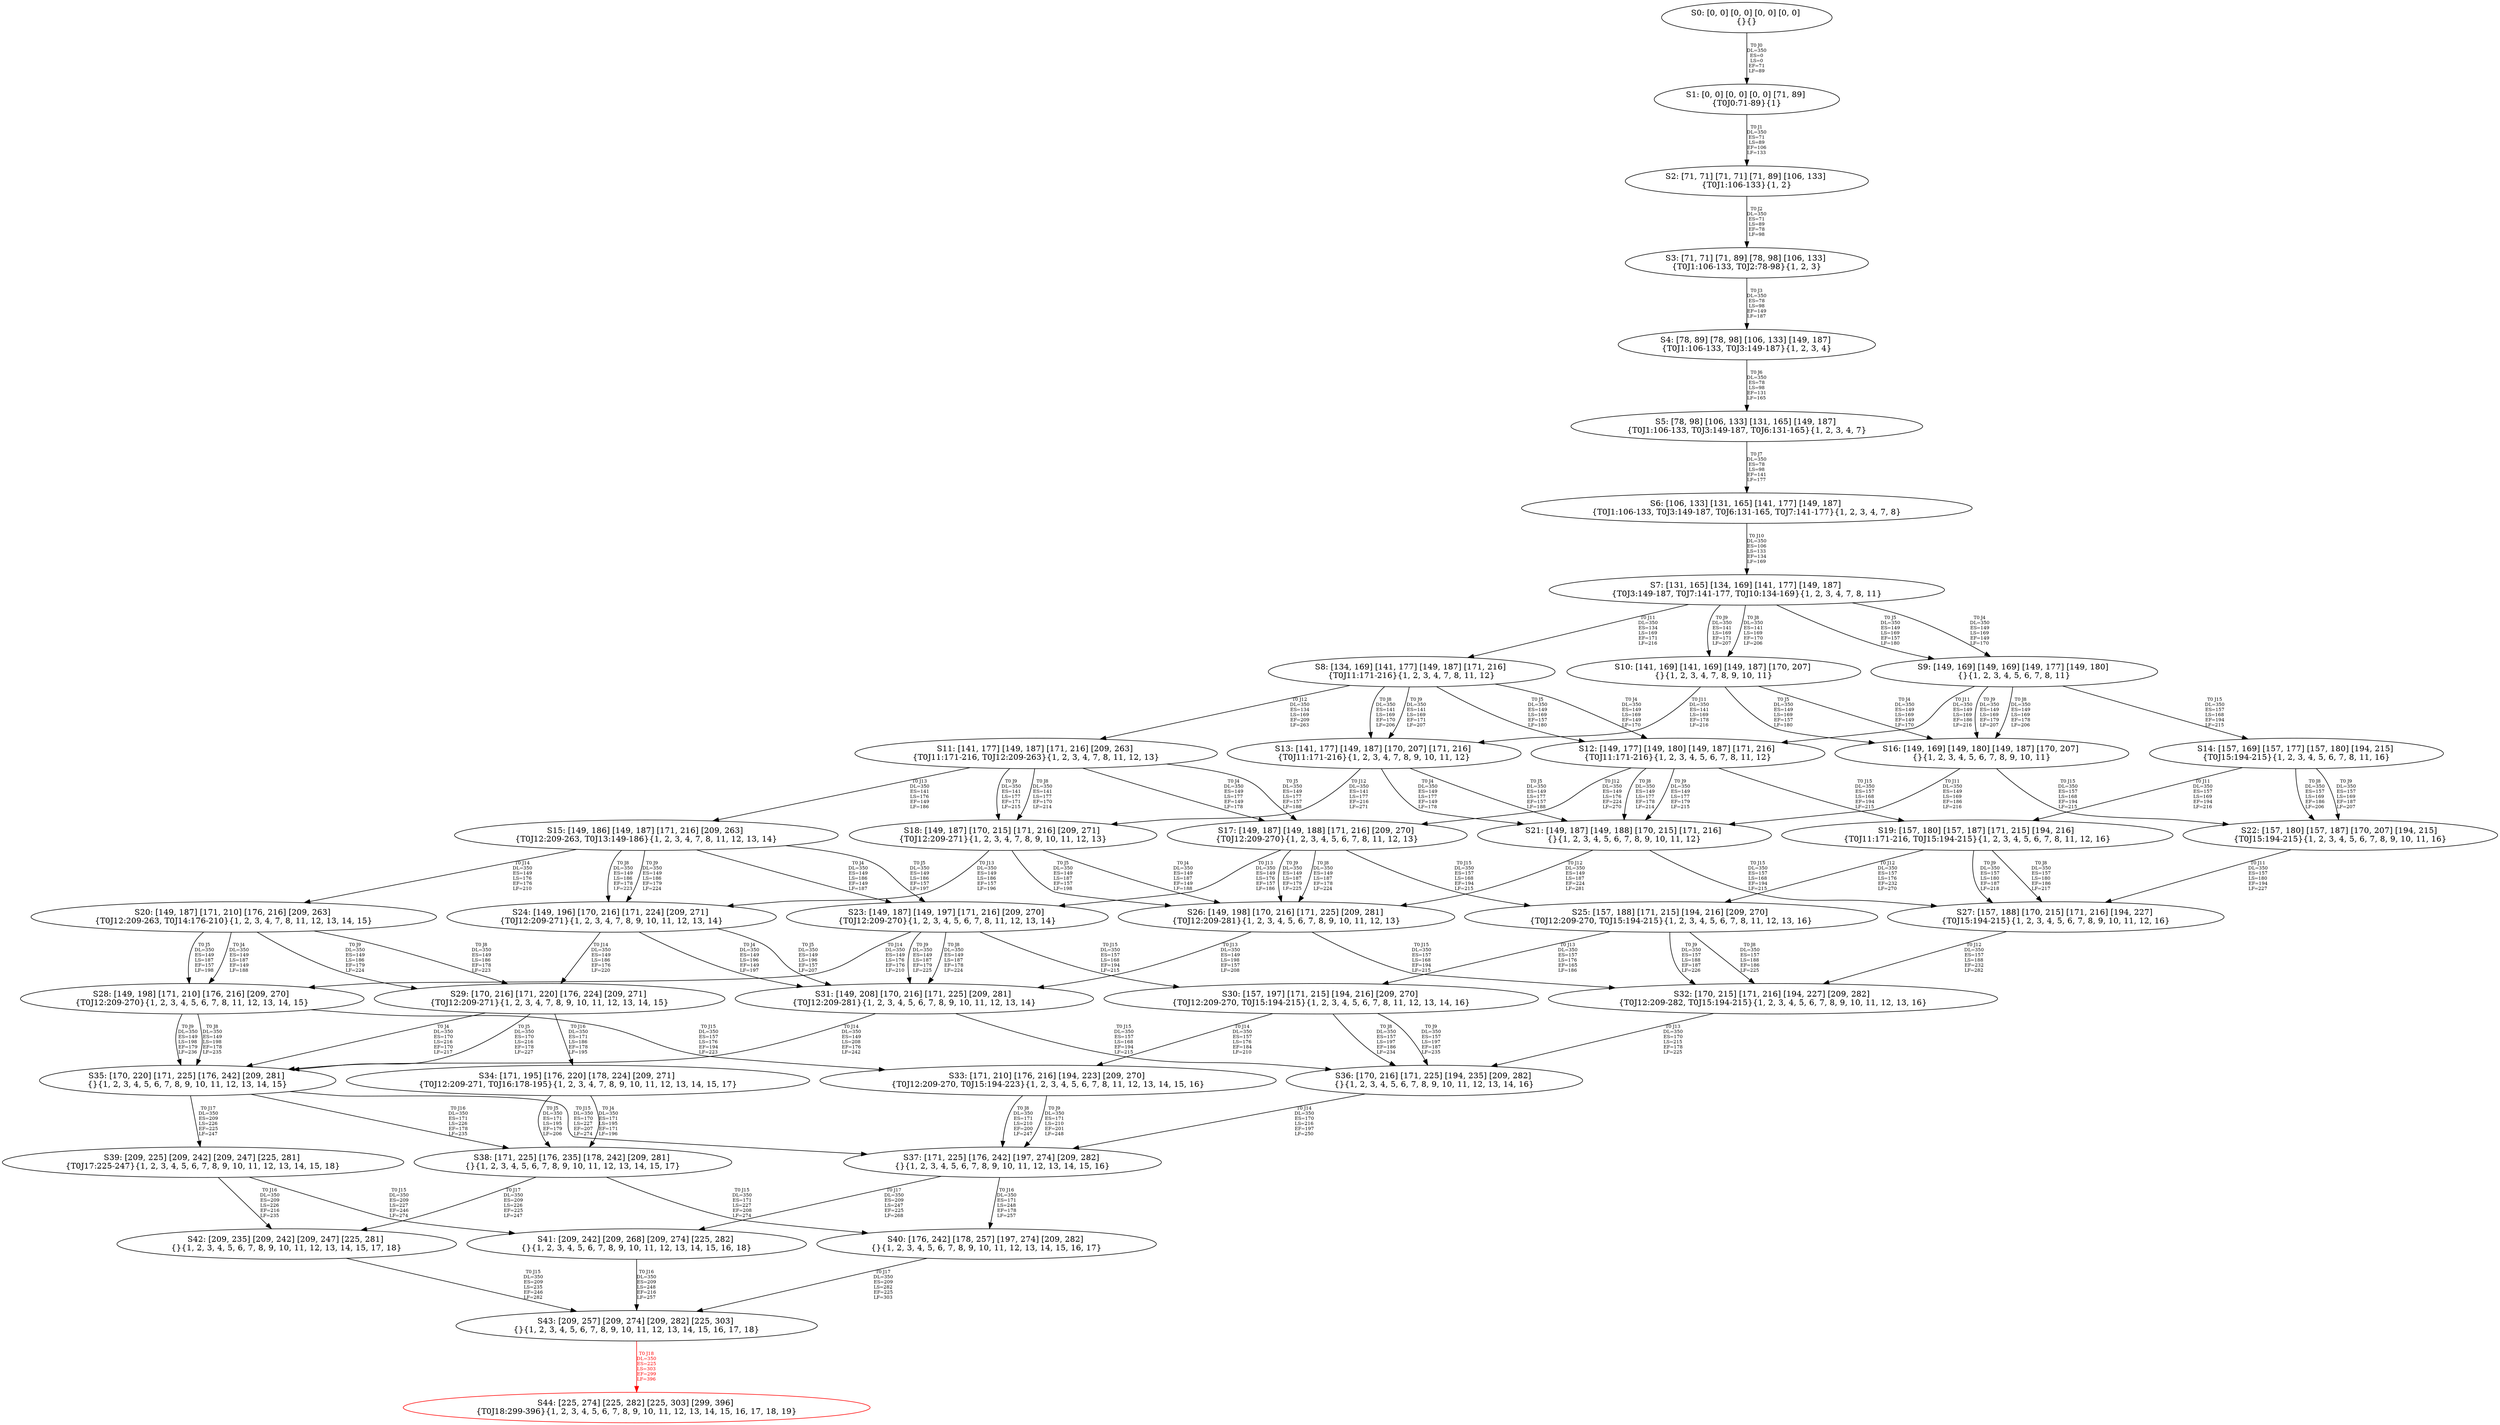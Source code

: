 digraph {
	S0[label="S0: [0, 0] [0, 0] [0, 0] [0, 0] \n{}{}"];
	S1[label="S1: [0, 0] [0, 0] [0, 0] [71, 89] \n{T0J0:71-89}{1}"];
	S2[label="S2: [71, 71] [71, 71] [71, 89] [106, 133] \n{T0J1:106-133}{1, 2}"];
	S3[label="S3: [71, 71] [71, 89] [78, 98] [106, 133] \n{T0J1:106-133, T0J2:78-98}{1, 2, 3}"];
	S4[label="S4: [78, 89] [78, 98] [106, 133] [149, 187] \n{T0J1:106-133, T0J3:149-187}{1, 2, 3, 4}"];
	S5[label="S5: [78, 98] [106, 133] [131, 165] [149, 187] \n{T0J1:106-133, T0J3:149-187, T0J6:131-165}{1, 2, 3, 4, 7}"];
	S6[label="S6: [106, 133] [131, 165] [141, 177] [149, 187] \n{T0J1:106-133, T0J3:149-187, T0J6:131-165, T0J7:141-177}{1, 2, 3, 4, 7, 8}"];
	S7[label="S7: [131, 165] [134, 169] [141, 177] [149, 187] \n{T0J3:149-187, T0J7:141-177, T0J10:134-169}{1, 2, 3, 4, 7, 8, 11}"];
	S8[label="S8: [134, 169] [141, 177] [149, 187] [171, 216] \n{T0J11:171-216}{1, 2, 3, 4, 7, 8, 11, 12}"];
	S9[label="S9: [149, 169] [149, 169] [149, 177] [149, 180] \n{}{1, 2, 3, 4, 5, 6, 7, 8, 11}"];
	S10[label="S10: [141, 169] [141, 169] [149, 187] [170, 207] \n{}{1, 2, 3, 4, 7, 8, 9, 10, 11}"];
	S11[label="S11: [141, 177] [149, 187] [171, 216] [209, 263] \n{T0J11:171-216, T0J12:209-263}{1, 2, 3, 4, 7, 8, 11, 12, 13}"];
	S12[label="S12: [149, 177] [149, 180] [149, 187] [171, 216] \n{T0J11:171-216}{1, 2, 3, 4, 5, 6, 7, 8, 11, 12}"];
	S13[label="S13: [141, 177] [149, 187] [170, 207] [171, 216] \n{T0J11:171-216}{1, 2, 3, 4, 7, 8, 9, 10, 11, 12}"];
	S14[label="S14: [157, 169] [157, 177] [157, 180] [194, 215] \n{T0J15:194-215}{1, 2, 3, 4, 5, 6, 7, 8, 11, 16}"];
	S15[label="S15: [149, 186] [149, 187] [171, 216] [209, 263] \n{T0J12:209-263, T0J13:149-186}{1, 2, 3, 4, 7, 8, 11, 12, 13, 14}"];
	S16[label="S16: [149, 169] [149, 180] [149, 187] [170, 207] \n{}{1, 2, 3, 4, 5, 6, 7, 8, 9, 10, 11}"];
	S17[label="S17: [149, 187] [149, 188] [171, 216] [209, 270] \n{T0J12:209-270}{1, 2, 3, 4, 5, 6, 7, 8, 11, 12, 13}"];
	S18[label="S18: [149, 187] [170, 215] [171, 216] [209, 271] \n{T0J12:209-271}{1, 2, 3, 4, 7, 8, 9, 10, 11, 12, 13}"];
	S19[label="S19: [157, 180] [157, 187] [171, 215] [194, 216] \n{T0J11:171-216, T0J15:194-215}{1, 2, 3, 4, 5, 6, 7, 8, 11, 12, 16}"];
	S20[label="S20: [149, 187] [171, 210] [176, 216] [209, 263] \n{T0J12:209-263, T0J14:176-210}{1, 2, 3, 4, 7, 8, 11, 12, 13, 14, 15}"];
	S21[label="S21: [149, 187] [149, 188] [170, 215] [171, 216] \n{}{1, 2, 3, 4, 5, 6, 7, 8, 9, 10, 11, 12}"];
	S22[label="S22: [157, 180] [157, 187] [170, 207] [194, 215] \n{T0J15:194-215}{1, 2, 3, 4, 5, 6, 7, 8, 9, 10, 11, 16}"];
	S23[label="S23: [149, 187] [149, 197] [171, 216] [209, 270] \n{T0J12:209-270}{1, 2, 3, 4, 5, 6, 7, 8, 11, 12, 13, 14}"];
	S24[label="S24: [149, 196] [170, 216] [171, 224] [209, 271] \n{T0J12:209-271}{1, 2, 3, 4, 7, 8, 9, 10, 11, 12, 13, 14}"];
	S25[label="S25: [157, 188] [171, 215] [194, 216] [209, 270] \n{T0J12:209-270, T0J15:194-215}{1, 2, 3, 4, 5, 6, 7, 8, 11, 12, 13, 16}"];
	S26[label="S26: [149, 198] [170, 216] [171, 225] [209, 281] \n{T0J12:209-281}{1, 2, 3, 4, 5, 6, 7, 8, 9, 10, 11, 12, 13}"];
	S27[label="S27: [157, 188] [170, 215] [171, 216] [194, 227] \n{T0J15:194-215}{1, 2, 3, 4, 5, 6, 7, 8, 9, 10, 11, 12, 16}"];
	S28[label="S28: [149, 198] [171, 210] [176, 216] [209, 270] \n{T0J12:209-270}{1, 2, 3, 4, 5, 6, 7, 8, 11, 12, 13, 14, 15}"];
	S29[label="S29: [170, 216] [171, 220] [176, 224] [209, 271] \n{T0J12:209-271}{1, 2, 3, 4, 7, 8, 9, 10, 11, 12, 13, 14, 15}"];
	S30[label="S30: [157, 197] [171, 215] [194, 216] [209, 270] \n{T0J12:209-270, T0J15:194-215}{1, 2, 3, 4, 5, 6, 7, 8, 11, 12, 13, 14, 16}"];
	S31[label="S31: [149, 208] [170, 216] [171, 225] [209, 281] \n{T0J12:209-281}{1, 2, 3, 4, 5, 6, 7, 8, 9, 10, 11, 12, 13, 14}"];
	S32[label="S32: [170, 215] [171, 216] [194, 227] [209, 282] \n{T0J12:209-282, T0J15:194-215}{1, 2, 3, 4, 5, 6, 7, 8, 9, 10, 11, 12, 13, 16}"];
	S33[label="S33: [171, 210] [176, 216] [194, 223] [209, 270] \n{T0J12:209-270, T0J15:194-223}{1, 2, 3, 4, 5, 6, 7, 8, 11, 12, 13, 14, 15, 16}"];
	S34[label="S34: [171, 195] [176, 220] [178, 224] [209, 271] \n{T0J12:209-271, T0J16:178-195}{1, 2, 3, 4, 7, 8, 9, 10, 11, 12, 13, 14, 15, 17}"];
	S35[label="S35: [170, 220] [171, 225] [176, 242] [209, 281] \n{}{1, 2, 3, 4, 5, 6, 7, 8, 9, 10, 11, 12, 13, 14, 15}"];
	S36[label="S36: [170, 216] [171, 225] [194, 235] [209, 282] \n{}{1, 2, 3, 4, 5, 6, 7, 8, 9, 10, 11, 12, 13, 14, 16}"];
	S37[label="S37: [171, 225] [176, 242] [197, 274] [209, 282] \n{}{1, 2, 3, 4, 5, 6, 7, 8, 9, 10, 11, 12, 13, 14, 15, 16}"];
	S38[label="S38: [171, 225] [176, 235] [178, 242] [209, 281] \n{}{1, 2, 3, 4, 5, 6, 7, 8, 9, 10, 11, 12, 13, 14, 15, 17}"];
	S39[label="S39: [209, 225] [209, 242] [209, 247] [225, 281] \n{T0J17:225-247}{1, 2, 3, 4, 5, 6, 7, 8, 9, 10, 11, 12, 13, 14, 15, 18}"];
	S40[label="S40: [176, 242] [178, 257] [197, 274] [209, 282] \n{}{1, 2, 3, 4, 5, 6, 7, 8, 9, 10, 11, 12, 13, 14, 15, 16, 17}"];
	S41[label="S41: [209, 242] [209, 268] [209, 274] [225, 282] \n{}{1, 2, 3, 4, 5, 6, 7, 8, 9, 10, 11, 12, 13, 14, 15, 16, 18}"];
	S42[label="S42: [209, 235] [209, 242] [209, 247] [225, 281] \n{}{1, 2, 3, 4, 5, 6, 7, 8, 9, 10, 11, 12, 13, 14, 15, 17, 18}"];
	S43[label="S43: [209, 257] [209, 274] [209, 282] [225, 303] \n{}{1, 2, 3, 4, 5, 6, 7, 8, 9, 10, 11, 12, 13, 14, 15, 16, 17, 18}"];
	S44[label="S44: [225, 274] [225, 282] [225, 303] [299, 396] \n{T0J18:299-396}{1, 2, 3, 4, 5, 6, 7, 8, 9, 10, 11, 12, 13, 14, 15, 16, 17, 18, 19}"];
	S0 -> S1[label="T0 J0\nDL=350\nES=0\nLS=0\nEF=71\nLF=89",fontsize=8];
	S1 -> S2[label="T0 J1\nDL=350\nES=71\nLS=89\nEF=106\nLF=133",fontsize=8];
	S2 -> S3[label="T0 J2\nDL=350\nES=71\nLS=89\nEF=78\nLF=98",fontsize=8];
	S3 -> S4[label="T0 J3\nDL=350\nES=78\nLS=98\nEF=149\nLF=187",fontsize=8];
	S4 -> S5[label="T0 J6\nDL=350\nES=78\nLS=98\nEF=131\nLF=165",fontsize=8];
	S5 -> S6[label="T0 J7\nDL=350\nES=78\nLS=98\nEF=141\nLF=177",fontsize=8];
	S6 -> S7[label="T0 J10\nDL=350\nES=106\nLS=133\nEF=134\nLF=169",fontsize=8];
	S7 -> S9[label="T0 J4\nDL=350\nES=149\nLS=169\nEF=149\nLF=170",fontsize=8];
	S7 -> S9[label="T0 J5\nDL=350\nES=149\nLS=169\nEF=157\nLF=180",fontsize=8];
	S7 -> S10[label="T0 J8\nDL=350\nES=141\nLS=169\nEF=170\nLF=206",fontsize=8];
	S7 -> S10[label="T0 J9\nDL=350\nES=141\nLS=169\nEF=171\nLF=207",fontsize=8];
	S7 -> S8[label="T0 J11\nDL=350\nES=134\nLS=169\nEF=171\nLF=216",fontsize=8];
	S8 -> S12[label="T0 J4\nDL=350\nES=149\nLS=169\nEF=149\nLF=170",fontsize=8];
	S8 -> S12[label="T0 J5\nDL=350\nES=149\nLS=169\nEF=157\nLF=180",fontsize=8];
	S8 -> S13[label="T0 J8\nDL=350\nES=141\nLS=169\nEF=170\nLF=206",fontsize=8];
	S8 -> S13[label="T0 J9\nDL=350\nES=141\nLS=169\nEF=171\nLF=207",fontsize=8];
	S8 -> S11[label="T0 J12\nDL=350\nES=134\nLS=169\nEF=209\nLF=263",fontsize=8];
	S9 -> S16[label="T0 J8\nDL=350\nES=149\nLS=169\nEF=178\nLF=206",fontsize=8];
	S9 -> S16[label="T0 J9\nDL=350\nES=149\nLS=169\nEF=179\nLF=207",fontsize=8];
	S9 -> S12[label="T0 J11\nDL=350\nES=149\nLS=169\nEF=186\nLF=216",fontsize=8];
	S9 -> S14[label="T0 J15\nDL=350\nES=157\nLS=168\nEF=194\nLF=215",fontsize=8];
	S10 -> S16[label="T0 J4\nDL=350\nES=149\nLS=169\nEF=149\nLF=170",fontsize=8];
	S10 -> S16[label="T0 J5\nDL=350\nES=149\nLS=169\nEF=157\nLF=180",fontsize=8];
	S10 -> S13[label="T0 J11\nDL=350\nES=141\nLS=169\nEF=178\nLF=216",fontsize=8];
	S11 -> S17[label="T0 J4\nDL=350\nES=149\nLS=177\nEF=149\nLF=178",fontsize=8];
	S11 -> S17[label="T0 J5\nDL=350\nES=149\nLS=177\nEF=157\nLF=188",fontsize=8];
	S11 -> S18[label="T0 J8\nDL=350\nES=141\nLS=177\nEF=170\nLF=214",fontsize=8];
	S11 -> S18[label="T0 J9\nDL=350\nES=141\nLS=177\nEF=171\nLF=215",fontsize=8];
	S11 -> S15[label="T0 J13\nDL=350\nES=141\nLS=176\nEF=149\nLF=186",fontsize=8];
	S12 -> S21[label="T0 J8\nDL=350\nES=149\nLS=177\nEF=178\nLF=214",fontsize=8];
	S12 -> S21[label="T0 J9\nDL=350\nES=149\nLS=177\nEF=179\nLF=215",fontsize=8];
	S12 -> S17[label="T0 J12\nDL=350\nES=149\nLS=176\nEF=224\nLF=270",fontsize=8];
	S12 -> S19[label="T0 J15\nDL=350\nES=157\nLS=168\nEF=194\nLF=215",fontsize=8];
	S13 -> S21[label="T0 J4\nDL=350\nES=149\nLS=177\nEF=149\nLF=178",fontsize=8];
	S13 -> S21[label="T0 J5\nDL=350\nES=149\nLS=177\nEF=157\nLF=188",fontsize=8];
	S13 -> S18[label="T0 J12\nDL=350\nES=141\nLS=177\nEF=216\nLF=271",fontsize=8];
	S14 -> S22[label="T0 J8\nDL=350\nES=157\nLS=169\nEF=186\nLF=206",fontsize=8];
	S14 -> S22[label="T0 J9\nDL=350\nES=157\nLS=169\nEF=187\nLF=207",fontsize=8];
	S14 -> S19[label="T0 J11\nDL=350\nES=157\nLS=169\nEF=194\nLF=216",fontsize=8];
	S15 -> S23[label="T0 J4\nDL=350\nES=149\nLS=186\nEF=149\nLF=187",fontsize=8];
	S15 -> S23[label="T0 J5\nDL=350\nES=149\nLS=186\nEF=157\nLF=197",fontsize=8];
	S15 -> S24[label="T0 J8\nDL=350\nES=149\nLS=186\nEF=178\nLF=223",fontsize=8];
	S15 -> S24[label="T0 J9\nDL=350\nES=149\nLS=186\nEF=179\nLF=224",fontsize=8];
	S15 -> S20[label="T0 J14\nDL=350\nES=149\nLS=176\nEF=176\nLF=210",fontsize=8];
	S16 -> S21[label="T0 J11\nDL=350\nES=149\nLS=169\nEF=186\nLF=216",fontsize=8];
	S16 -> S22[label="T0 J15\nDL=350\nES=157\nLS=168\nEF=194\nLF=215",fontsize=8];
	S17 -> S26[label="T0 J8\nDL=350\nES=149\nLS=187\nEF=178\nLF=224",fontsize=8];
	S17 -> S26[label="T0 J9\nDL=350\nES=149\nLS=187\nEF=179\nLF=225",fontsize=8];
	S17 -> S23[label="T0 J13\nDL=350\nES=149\nLS=176\nEF=157\nLF=186",fontsize=8];
	S17 -> S25[label="T0 J15\nDL=350\nES=157\nLS=168\nEF=194\nLF=215",fontsize=8];
	S18 -> S26[label="T0 J4\nDL=350\nES=149\nLS=187\nEF=149\nLF=188",fontsize=8];
	S18 -> S26[label="T0 J5\nDL=350\nES=149\nLS=187\nEF=157\nLF=198",fontsize=8];
	S18 -> S24[label="T0 J13\nDL=350\nES=149\nLS=186\nEF=157\nLF=196",fontsize=8];
	S19 -> S27[label="T0 J8\nDL=350\nES=157\nLS=180\nEF=186\nLF=217",fontsize=8];
	S19 -> S27[label="T0 J9\nDL=350\nES=157\nLS=180\nEF=187\nLF=218",fontsize=8];
	S19 -> S25[label="T0 J12\nDL=350\nES=157\nLS=176\nEF=232\nLF=270",fontsize=8];
	S20 -> S28[label="T0 J4\nDL=350\nES=149\nLS=187\nEF=149\nLF=188",fontsize=8];
	S20 -> S28[label="T0 J5\nDL=350\nES=149\nLS=187\nEF=157\nLF=198",fontsize=8];
	S20 -> S29[label="T0 J8\nDL=350\nES=149\nLS=186\nEF=178\nLF=223",fontsize=8];
	S20 -> S29[label="T0 J9\nDL=350\nES=149\nLS=186\nEF=179\nLF=224",fontsize=8];
	S21 -> S26[label="T0 J12\nDL=350\nES=149\nLS=187\nEF=224\nLF=281",fontsize=8];
	S21 -> S27[label="T0 J15\nDL=350\nES=157\nLS=168\nEF=194\nLF=215",fontsize=8];
	S22 -> S27[label="T0 J11\nDL=350\nES=157\nLS=180\nEF=194\nLF=227",fontsize=8];
	S23 -> S31[label="T0 J8\nDL=350\nES=149\nLS=187\nEF=178\nLF=224",fontsize=8];
	S23 -> S31[label="T0 J9\nDL=350\nES=149\nLS=187\nEF=179\nLF=225",fontsize=8];
	S23 -> S28[label="T0 J14\nDL=350\nES=149\nLS=176\nEF=176\nLF=210",fontsize=8];
	S23 -> S30[label="T0 J15\nDL=350\nES=157\nLS=168\nEF=194\nLF=215",fontsize=8];
	S24 -> S31[label="T0 J4\nDL=350\nES=149\nLS=196\nEF=149\nLF=197",fontsize=8];
	S24 -> S31[label="T0 J5\nDL=350\nES=149\nLS=196\nEF=157\nLF=207",fontsize=8];
	S24 -> S29[label="T0 J14\nDL=350\nES=149\nLS=186\nEF=176\nLF=220",fontsize=8];
	S25 -> S32[label="T0 J8\nDL=350\nES=157\nLS=188\nEF=186\nLF=225",fontsize=8];
	S25 -> S32[label="T0 J9\nDL=350\nES=157\nLS=188\nEF=187\nLF=226",fontsize=8];
	S25 -> S30[label="T0 J13\nDL=350\nES=157\nLS=176\nEF=165\nLF=186",fontsize=8];
	S26 -> S31[label="T0 J13\nDL=350\nES=149\nLS=198\nEF=157\nLF=208",fontsize=8];
	S26 -> S32[label="T0 J15\nDL=350\nES=157\nLS=168\nEF=194\nLF=215",fontsize=8];
	S27 -> S32[label="T0 J12\nDL=350\nES=157\nLS=188\nEF=232\nLF=282",fontsize=8];
	S28 -> S35[label="T0 J8\nDL=350\nES=149\nLS=198\nEF=178\nLF=235",fontsize=8];
	S28 -> S35[label="T0 J9\nDL=350\nES=149\nLS=198\nEF=179\nLF=236",fontsize=8];
	S28 -> S33[label="T0 J15\nDL=350\nES=157\nLS=176\nEF=194\nLF=223",fontsize=8];
	S29 -> S35[label="T0 J4\nDL=350\nES=170\nLS=216\nEF=170\nLF=217",fontsize=8];
	S29 -> S35[label="T0 J5\nDL=350\nES=170\nLS=216\nEF=178\nLF=227",fontsize=8];
	S29 -> S34[label="T0 J16\nDL=350\nES=171\nLS=186\nEF=178\nLF=195",fontsize=8];
	S30 -> S36[label="T0 J8\nDL=350\nES=157\nLS=197\nEF=186\nLF=234",fontsize=8];
	S30 -> S36[label="T0 J9\nDL=350\nES=157\nLS=197\nEF=187\nLF=235",fontsize=8];
	S30 -> S33[label="T0 J14\nDL=350\nES=157\nLS=176\nEF=184\nLF=210",fontsize=8];
	S31 -> S35[label="T0 J14\nDL=350\nES=149\nLS=208\nEF=176\nLF=242",fontsize=8];
	S31 -> S36[label="T0 J15\nDL=350\nES=157\nLS=168\nEF=194\nLF=215",fontsize=8];
	S32 -> S36[label="T0 J13\nDL=350\nES=170\nLS=215\nEF=178\nLF=225",fontsize=8];
	S33 -> S37[label="T0 J8\nDL=350\nES=171\nLS=210\nEF=200\nLF=247",fontsize=8];
	S33 -> S37[label="T0 J9\nDL=350\nES=171\nLS=210\nEF=201\nLF=248",fontsize=8];
	S34 -> S38[label="T0 J4\nDL=350\nES=171\nLS=195\nEF=171\nLF=196",fontsize=8];
	S34 -> S38[label="T0 J5\nDL=350\nES=171\nLS=195\nEF=179\nLF=206",fontsize=8];
	S35 -> S37[label="T0 J15\nDL=350\nES=170\nLS=227\nEF=207\nLF=274",fontsize=8];
	S35 -> S38[label="T0 J16\nDL=350\nES=171\nLS=226\nEF=178\nLF=235",fontsize=8];
	S35 -> S39[label="T0 J17\nDL=350\nES=209\nLS=226\nEF=225\nLF=247",fontsize=8];
	S36 -> S37[label="T0 J14\nDL=350\nES=170\nLS=216\nEF=197\nLF=250",fontsize=8];
	S37 -> S40[label="T0 J16\nDL=350\nES=171\nLS=248\nEF=178\nLF=257",fontsize=8];
	S37 -> S41[label="T0 J17\nDL=350\nES=209\nLS=247\nEF=225\nLF=268",fontsize=8];
	S38 -> S40[label="T0 J15\nDL=350\nES=171\nLS=227\nEF=208\nLF=274",fontsize=8];
	S38 -> S42[label="T0 J17\nDL=350\nES=209\nLS=226\nEF=225\nLF=247",fontsize=8];
	S39 -> S41[label="T0 J15\nDL=350\nES=209\nLS=227\nEF=246\nLF=274",fontsize=8];
	S39 -> S42[label="T0 J16\nDL=350\nES=209\nLS=226\nEF=216\nLF=235",fontsize=8];
	S40 -> S43[label="T0 J17\nDL=350\nES=209\nLS=282\nEF=225\nLF=303",fontsize=8];
	S41 -> S43[label="T0 J16\nDL=350\nES=209\nLS=248\nEF=216\nLF=257",fontsize=8];
	S42 -> S43[label="T0 J15\nDL=350\nES=209\nLS=235\nEF=246\nLF=282",fontsize=8];
	S43 -> S44[label="T0 J18\nDL=350\nES=225\nLS=303\nEF=299\nLF=396",color=Red,fontcolor=Red,fontsize=8];
S44[color=Red];
}
